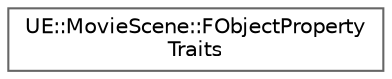digraph "Graphical Class Hierarchy"
{
 // INTERACTIVE_SVG=YES
 // LATEX_PDF_SIZE
  bgcolor="transparent";
  edge [fontname=Helvetica,fontsize=10,labelfontname=Helvetica,labelfontsize=10];
  node [fontname=Helvetica,fontsize=10,shape=box,height=0.2,width=0.4];
  rankdir="LR";
  Node0 [id="Node000000",label="UE::MovieScene::FObjectProperty\lTraits",height=0.2,width=0.4,color="grey40", fillcolor="white", style="filled",URL="$df/dcd/structUE_1_1MovieScene_1_1FObjectPropertyTraits.html",tooltip=" "];
}
